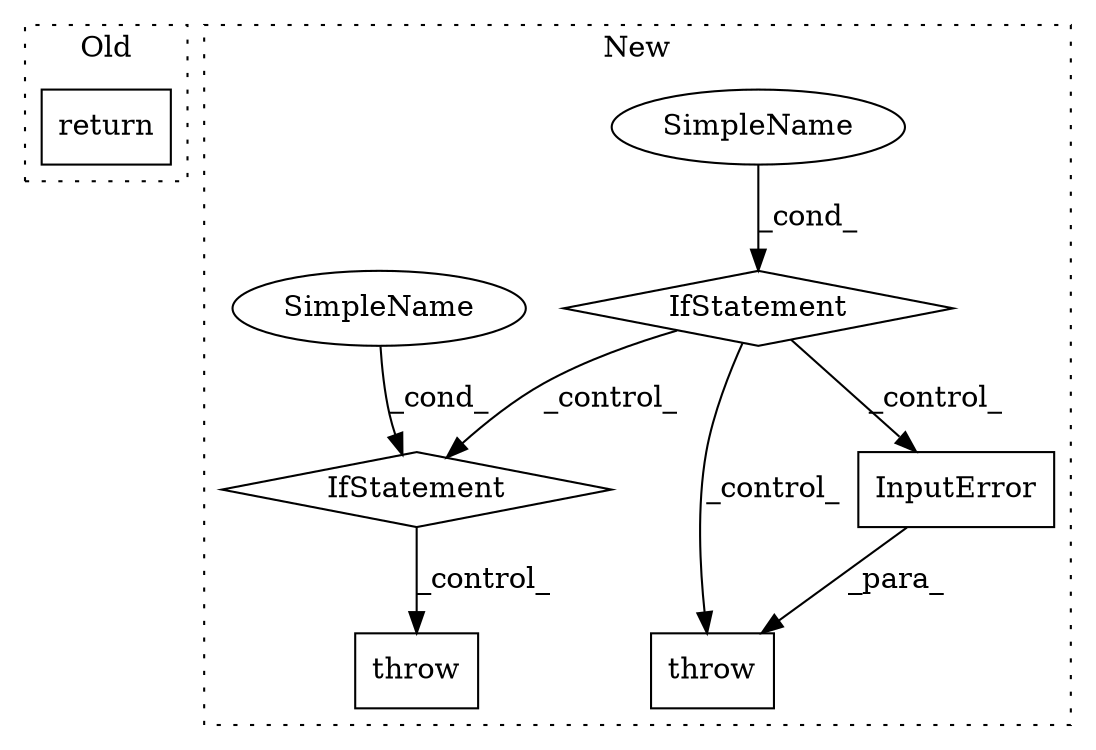 digraph G {
subgraph cluster0 {
1 [label="return" a="41" s="4177" l="7" shape="box"];
label = "Old";
style="dotted";
}
subgraph cluster1 {
2 [label="InputError" a="32" s="4167,4191" l="11,1" shape="box"];
3 [label="throw" a="53" s="4161" l="6" shape="box"];
4 [label="IfStatement" a="25" s="4092,4149" l="10,2" shape="diamond"];
5 [label="SimpleName" a="42" s="" l="" shape="ellipse"];
6 [label="throw" a="53" s="4346" l="6" shape="box"];
7 [label="IfStatement" a="25" s="4214,4277" l="10,2" shape="diamond"];
8 [label="SimpleName" a="42" s="" l="" shape="ellipse"];
label = "New";
style="dotted";
}
2 -> 3 [label="_para_"];
4 -> 7 [label="_control_"];
4 -> 3 [label="_control_"];
4 -> 2 [label="_control_"];
5 -> 4 [label="_cond_"];
7 -> 6 [label="_control_"];
8 -> 7 [label="_cond_"];
}